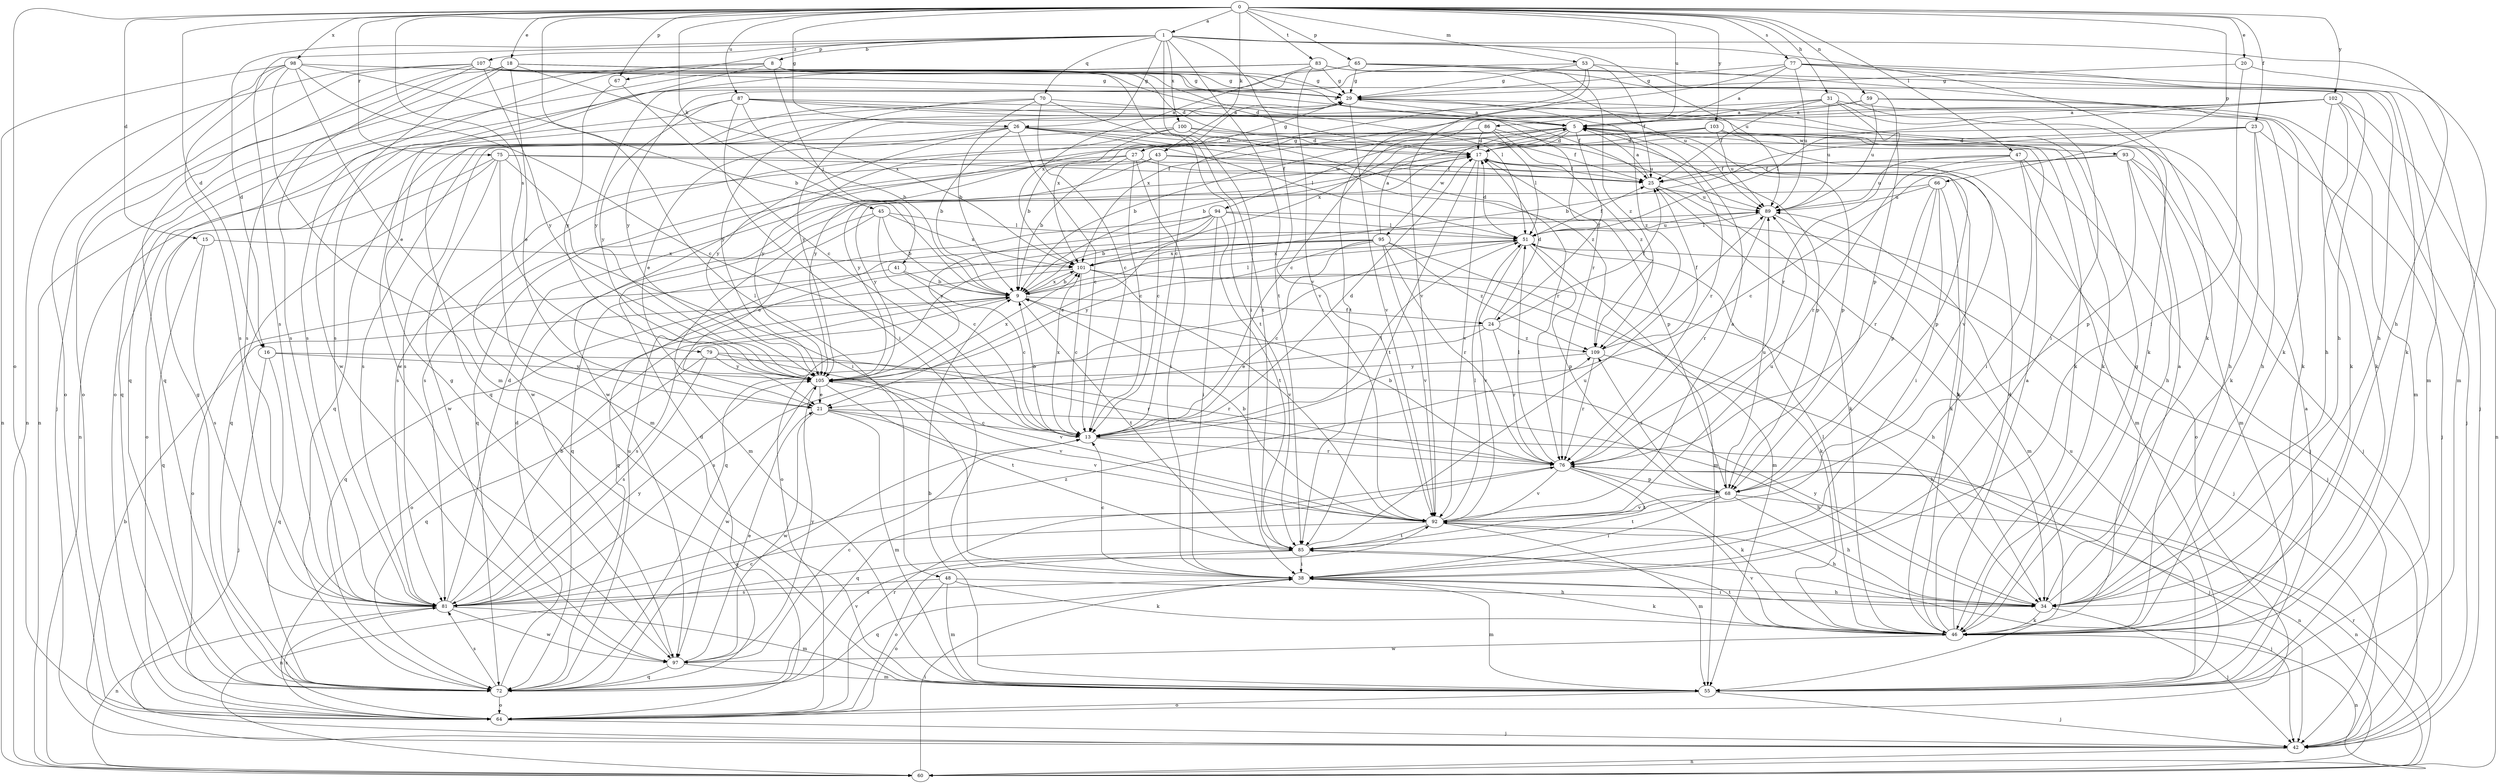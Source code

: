 strict digraph  {
0;
1;
5;
8;
9;
13;
15;
16;
17;
18;
20;
21;
23;
24;
25;
26;
27;
29;
31;
34;
38;
41;
42;
43;
45;
46;
47;
48;
51;
53;
55;
59;
60;
64;
65;
66;
67;
68;
70;
72;
75;
76;
77;
79;
81;
83;
85;
86;
87;
89;
92;
93;
94;
95;
97;
98;
100;
101;
102;
103;
105;
107;
109;
0 -> 1  [label=a];
0 -> 15  [label=d];
0 -> 16  [label=d];
0 -> 18  [label=e];
0 -> 20  [label=e];
0 -> 23  [label=f];
0 -> 26  [label=g];
0 -> 31  [label=h];
0 -> 43  [label=k];
0 -> 45  [label=k];
0 -> 47  [label=l];
0 -> 48  [label=l];
0 -> 53  [label=m];
0 -> 59  [label=n];
0 -> 64  [label=o];
0 -> 65  [label=p];
0 -> 66  [label=p];
0 -> 67  [label=p];
0 -> 75  [label=r];
0 -> 77  [label=s];
0 -> 79  [label=s];
0 -> 83  [label=t];
0 -> 86  [label=u];
0 -> 87  [label=u];
0 -> 98  [label=x];
0 -> 102  [label=y];
0 -> 103  [label=y];
1 -> 8  [label=b];
1 -> 16  [label=d];
1 -> 26  [label=g];
1 -> 34  [label=h];
1 -> 38  [label=i];
1 -> 46  [label=k];
1 -> 67  [label=p];
1 -> 70  [label=q];
1 -> 81  [label=s];
1 -> 85  [label=t];
1 -> 89  [label=u];
1 -> 92  [label=v];
1 -> 100  [label=x];
1 -> 107  [label=z];
5 -> 17  [label=d];
5 -> 24  [label=f];
5 -> 27  [label=g];
5 -> 68  [label=p];
5 -> 76  [label=r];
5 -> 81  [label=s];
5 -> 93  [label=w];
5 -> 94  [label=w];
5 -> 95  [label=w];
5 -> 101  [label=x];
5 -> 105  [label=y];
8 -> 29  [label=g];
8 -> 41  [label=j];
8 -> 60  [label=n];
8 -> 76  [label=r];
8 -> 81  [label=s];
8 -> 85  [label=t];
8 -> 97  [label=w];
9 -> 24  [label=f];
9 -> 51  [label=l];
9 -> 64  [label=o];
9 -> 81  [label=s];
9 -> 85  [label=t];
9 -> 101  [label=x];
13 -> 9  [label=b];
13 -> 17  [label=d];
13 -> 42  [label=j];
13 -> 51  [label=l];
13 -> 76  [label=r];
13 -> 101  [label=x];
15 -> 72  [label=q];
15 -> 81  [label=s];
15 -> 101  [label=x];
16 -> 42  [label=j];
16 -> 72  [label=q];
16 -> 76  [label=r];
16 -> 105  [label=y];
17 -> 25  [label=f];
17 -> 64  [label=o];
17 -> 68  [label=p];
17 -> 85  [label=t];
17 -> 92  [label=v];
18 -> 5  [label=a];
18 -> 17  [label=d];
18 -> 21  [label=e];
18 -> 29  [label=g];
18 -> 64  [label=o];
18 -> 81  [label=s];
18 -> 97  [label=w];
18 -> 101  [label=x];
20 -> 29  [label=g];
20 -> 38  [label=i];
20 -> 55  [label=m];
21 -> 13  [label=c];
21 -> 34  [label=h];
21 -> 55  [label=m];
21 -> 92  [label=v];
21 -> 97  [label=w];
23 -> 9  [label=b];
23 -> 17  [label=d];
23 -> 34  [label=h];
23 -> 42  [label=j];
23 -> 46  [label=k];
23 -> 97  [label=w];
24 -> 17  [label=d];
24 -> 21  [label=e];
24 -> 25  [label=f];
24 -> 76  [label=r];
24 -> 81  [label=s];
24 -> 109  [label=z];
25 -> 5  [label=a];
25 -> 34  [label=h];
25 -> 46  [label=k];
25 -> 89  [label=u];
26 -> 9  [label=b];
26 -> 13  [label=c];
26 -> 17  [label=d];
26 -> 21  [label=e];
26 -> 51  [label=l];
26 -> 72  [label=q];
26 -> 89  [label=u];
26 -> 105  [label=y];
26 -> 109  [label=z];
27 -> 9  [label=b];
27 -> 13  [label=c];
27 -> 25  [label=f];
27 -> 29  [label=g];
27 -> 38  [label=i];
27 -> 72  [label=q];
27 -> 81  [label=s];
29 -> 5  [label=a];
29 -> 46  [label=k];
29 -> 92  [label=v];
29 -> 101  [label=x];
29 -> 109  [label=z];
31 -> 5  [label=a];
31 -> 25  [label=f];
31 -> 38  [label=i];
31 -> 46  [label=k];
31 -> 72  [label=q];
31 -> 76  [label=r];
31 -> 89  [label=u];
34 -> 5  [label=a];
34 -> 38  [label=i];
34 -> 42  [label=j];
34 -> 46  [label=k];
34 -> 105  [label=y];
38 -> 13  [label=c];
38 -> 34  [label=h];
38 -> 46  [label=k];
38 -> 55  [label=m];
38 -> 72  [label=q];
38 -> 81  [label=s];
41 -> 9  [label=b];
41 -> 13  [label=c];
41 -> 64  [label=o];
42 -> 9  [label=b];
42 -> 60  [label=n];
43 -> 13  [label=c];
43 -> 25  [label=f];
43 -> 68  [label=p];
43 -> 81  [label=s];
43 -> 105  [label=y];
45 -> 9  [label=b];
45 -> 13  [label=c];
45 -> 21  [label=e];
45 -> 51  [label=l];
45 -> 55  [label=m];
45 -> 101  [label=x];
46 -> 5  [label=a];
46 -> 17  [label=d];
46 -> 29  [label=g];
46 -> 51  [label=l];
46 -> 60  [label=n];
46 -> 85  [label=t];
46 -> 92  [label=v];
46 -> 97  [label=w];
47 -> 25  [label=f];
47 -> 38  [label=i];
47 -> 42  [label=j];
47 -> 55  [label=m];
47 -> 76  [label=r];
47 -> 89  [label=u];
48 -> 34  [label=h];
48 -> 46  [label=k];
48 -> 55  [label=m];
48 -> 64  [label=o];
48 -> 81  [label=s];
51 -> 17  [label=d];
51 -> 25  [label=f];
51 -> 42  [label=j];
51 -> 55  [label=m];
51 -> 68  [label=p];
51 -> 72  [label=q];
51 -> 89  [label=u];
51 -> 92  [label=v];
51 -> 101  [label=x];
53 -> 13  [label=c];
53 -> 25  [label=f];
53 -> 29  [label=g];
53 -> 46  [label=k];
53 -> 92  [label=v];
53 -> 105  [label=y];
55 -> 5  [label=a];
55 -> 9  [label=b];
55 -> 42  [label=j];
55 -> 64  [label=o];
55 -> 89  [label=u];
59 -> 5  [label=a];
59 -> 46  [label=k];
59 -> 55  [label=m];
59 -> 89  [label=u];
59 -> 101  [label=x];
60 -> 38  [label=i];
60 -> 76  [label=r];
64 -> 17  [label=d];
64 -> 42  [label=j];
64 -> 76  [label=r];
64 -> 81  [label=s];
65 -> 29  [label=g];
65 -> 34  [label=h];
65 -> 68  [label=p];
65 -> 72  [label=q];
65 -> 105  [label=y];
65 -> 109  [label=z];
66 -> 38  [label=i];
66 -> 46  [label=k];
66 -> 68  [label=p];
66 -> 76  [label=r];
66 -> 89  [label=u];
66 -> 105  [label=y];
67 -> 13  [label=c];
67 -> 105  [label=y];
68 -> 34  [label=h];
68 -> 38  [label=i];
68 -> 60  [label=n];
68 -> 85  [label=t];
68 -> 89  [label=u];
68 -> 92  [label=v];
68 -> 109  [label=z];
70 -> 5  [label=a];
70 -> 9  [label=b];
70 -> 13  [label=c];
70 -> 60  [label=n];
70 -> 85  [label=t];
70 -> 105  [label=y];
72 -> 13  [label=c];
72 -> 17  [label=d];
72 -> 29  [label=g];
72 -> 64  [label=o];
72 -> 81  [label=s];
72 -> 89  [label=u];
72 -> 92  [label=v];
75 -> 25  [label=f];
75 -> 38  [label=i];
75 -> 46  [label=k];
75 -> 55  [label=m];
75 -> 64  [label=o];
75 -> 72  [label=q];
75 -> 97  [label=w];
76 -> 9  [label=b];
76 -> 46  [label=k];
76 -> 51  [label=l];
76 -> 60  [label=n];
76 -> 68  [label=p];
76 -> 72  [label=q];
76 -> 85  [label=t];
76 -> 92  [label=v];
77 -> 5  [label=a];
77 -> 29  [label=g];
77 -> 42  [label=j];
77 -> 46  [label=k];
77 -> 55  [label=m];
77 -> 85  [label=t];
77 -> 89  [label=u];
79 -> 72  [label=q];
79 -> 76  [label=r];
79 -> 81  [label=s];
79 -> 92  [label=v];
79 -> 105  [label=y];
81 -> 9  [label=b];
81 -> 17  [label=d];
81 -> 55  [label=m];
81 -> 60  [label=n];
81 -> 97  [label=w];
81 -> 105  [label=y];
81 -> 109  [label=z];
83 -> 29  [label=g];
83 -> 34  [label=h];
83 -> 64  [label=o];
83 -> 81  [label=s];
83 -> 89  [label=u];
83 -> 92  [label=v];
83 -> 101  [label=x];
85 -> 38  [label=i];
85 -> 42  [label=j];
85 -> 60  [label=n];
85 -> 64  [label=o];
85 -> 89  [label=u];
86 -> 9  [label=b];
86 -> 17  [label=d];
86 -> 51  [label=l];
86 -> 68  [label=p];
86 -> 109  [label=z];
87 -> 5  [label=a];
87 -> 9  [label=b];
87 -> 25  [label=f];
87 -> 38  [label=i];
87 -> 46  [label=k];
87 -> 72  [label=q];
87 -> 105  [label=y];
89 -> 51  [label=l];
89 -> 55  [label=m];
89 -> 76  [label=r];
92 -> 5  [label=a];
92 -> 9  [label=b];
92 -> 34  [label=h];
92 -> 51  [label=l];
92 -> 55  [label=m];
92 -> 81  [label=s];
92 -> 85  [label=t];
92 -> 89  [label=u];
93 -> 13  [label=c];
93 -> 25  [label=f];
93 -> 34  [label=h];
93 -> 42  [label=j];
93 -> 55  [label=m];
93 -> 68  [label=p];
94 -> 9  [label=b];
94 -> 21  [label=e];
94 -> 38  [label=i];
94 -> 42  [label=j];
94 -> 51  [label=l];
94 -> 72  [label=q];
94 -> 85  [label=t];
94 -> 105  [label=y];
95 -> 5  [label=a];
95 -> 13  [label=c];
95 -> 55  [label=m];
95 -> 64  [label=o];
95 -> 72  [label=q];
95 -> 76  [label=r];
95 -> 92  [label=v];
95 -> 101  [label=x];
95 -> 105  [label=y];
95 -> 109  [label=z];
97 -> 13  [label=c];
97 -> 21  [label=e];
97 -> 29  [label=g];
97 -> 55  [label=m];
97 -> 72  [label=q];
97 -> 105  [label=y];
98 -> 9  [label=b];
98 -> 13  [label=c];
98 -> 21  [label=e];
98 -> 29  [label=g];
98 -> 55  [label=m];
98 -> 60  [label=n];
98 -> 64  [label=o];
98 -> 81  [label=s];
100 -> 9  [label=b];
100 -> 17  [label=d];
100 -> 25  [label=f];
100 -> 76  [label=r];
100 -> 81  [label=s];
100 -> 105  [label=y];
101 -> 9  [label=b];
101 -> 13  [label=c];
101 -> 34  [label=h];
101 -> 46  [label=k];
101 -> 72  [label=q];
101 -> 92  [label=v];
102 -> 5  [label=a];
102 -> 13  [label=c];
102 -> 34  [label=h];
102 -> 42  [label=j];
102 -> 46  [label=k];
102 -> 51  [label=l];
102 -> 60  [label=n];
102 -> 105  [label=y];
103 -> 9  [label=b];
103 -> 17  [label=d];
103 -> 34  [label=h];
103 -> 89  [label=u];
103 -> 92  [label=v];
103 -> 97  [label=w];
105 -> 21  [label=e];
105 -> 85  [label=t];
105 -> 92  [label=v];
105 -> 97  [label=w];
105 -> 101  [label=x];
107 -> 17  [label=d];
107 -> 29  [label=g];
107 -> 42  [label=j];
107 -> 46  [label=k];
107 -> 51  [label=l];
107 -> 60  [label=n];
107 -> 72  [label=q];
107 -> 81  [label=s];
107 -> 105  [label=y];
109 -> 25  [label=f];
109 -> 34  [label=h];
109 -> 76  [label=r];
109 -> 105  [label=y];
}
